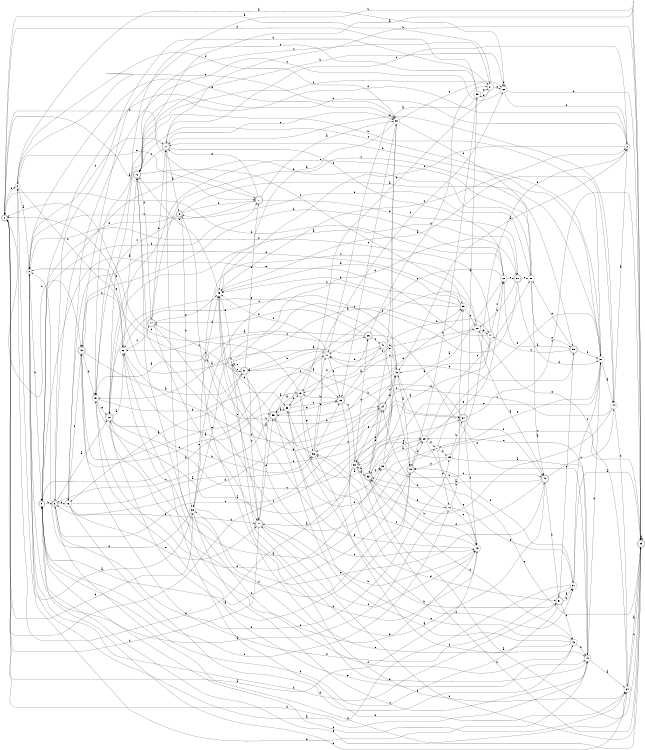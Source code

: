 digraph n50_9 {
__start0 [label="" shape="none"];

rankdir=LR;
size="8,5";

s0 [style="rounded,filled", color="black", fillcolor="white" shape="doublecircle", label="0"];
s1 [style="filled", color="black", fillcolor="white" shape="circle", label="1"];
s2 [style="filled", color="black", fillcolor="white" shape="circle", label="2"];
s3 [style="rounded,filled", color="black", fillcolor="white" shape="doublecircle", label="3"];
s4 [style="rounded,filled", color="black", fillcolor="white" shape="doublecircle", label="4"];
s5 [style="filled", color="black", fillcolor="white" shape="circle", label="5"];
s6 [style="rounded,filled", color="black", fillcolor="white" shape="doublecircle", label="6"];
s7 [style="filled", color="black", fillcolor="white" shape="circle", label="7"];
s8 [style="filled", color="black", fillcolor="white" shape="circle", label="8"];
s9 [style="rounded,filled", color="black", fillcolor="white" shape="doublecircle", label="9"];
s10 [style="filled", color="black", fillcolor="white" shape="circle", label="10"];
s11 [style="filled", color="black", fillcolor="white" shape="circle", label="11"];
s12 [style="rounded,filled", color="black", fillcolor="white" shape="doublecircle", label="12"];
s13 [style="filled", color="black", fillcolor="white" shape="circle", label="13"];
s14 [style="rounded,filled", color="black", fillcolor="white" shape="doublecircle", label="14"];
s15 [style="filled", color="black", fillcolor="white" shape="circle", label="15"];
s16 [style="filled", color="black", fillcolor="white" shape="circle", label="16"];
s17 [style="rounded,filled", color="black", fillcolor="white" shape="doublecircle", label="17"];
s18 [style="rounded,filled", color="black", fillcolor="white" shape="doublecircle", label="18"];
s19 [style="filled", color="black", fillcolor="white" shape="circle", label="19"];
s20 [style="filled", color="black", fillcolor="white" shape="circle", label="20"];
s21 [style="filled", color="black", fillcolor="white" shape="circle", label="21"];
s22 [style="filled", color="black", fillcolor="white" shape="circle", label="22"];
s23 [style="rounded,filled", color="black", fillcolor="white" shape="doublecircle", label="23"];
s24 [style="rounded,filled", color="black", fillcolor="white" shape="doublecircle", label="24"];
s25 [style="filled", color="black", fillcolor="white" shape="circle", label="25"];
s26 [style="rounded,filled", color="black", fillcolor="white" shape="doublecircle", label="26"];
s27 [style="rounded,filled", color="black", fillcolor="white" shape="doublecircle", label="27"];
s28 [style="filled", color="black", fillcolor="white" shape="circle", label="28"];
s29 [style="filled", color="black", fillcolor="white" shape="circle", label="29"];
s30 [style="rounded,filled", color="black", fillcolor="white" shape="doublecircle", label="30"];
s31 [style="filled", color="black", fillcolor="white" shape="circle", label="31"];
s32 [style="filled", color="black", fillcolor="white" shape="circle", label="32"];
s33 [style="filled", color="black", fillcolor="white" shape="circle", label="33"];
s34 [style="filled", color="black", fillcolor="white" shape="circle", label="34"];
s35 [style="rounded,filled", color="black", fillcolor="white" shape="doublecircle", label="35"];
s36 [style="filled", color="black", fillcolor="white" shape="circle", label="36"];
s37 [style="filled", color="black", fillcolor="white" shape="circle", label="37"];
s38 [style="filled", color="black", fillcolor="white" shape="circle", label="38"];
s39 [style="filled", color="black", fillcolor="white" shape="circle", label="39"];
s40 [style="filled", color="black", fillcolor="white" shape="circle", label="40"];
s41 [style="filled", color="black", fillcolor="white" shape="circle", label="41"];
s42 [style="rounded,filled", color="black", fillcolor="white" shape="doublecircle", label="42"];
s43 [style="filled", color="black", fillcolor="white" shape="circle", label="43"];
s44 [style="filled", color="black", fillcolor="white" shape="circle", label="44"];
s45 [style="rounded,filled", color="black", fillcolor="white" shape="doublecircle", label="45"];
s46 [style="filled", color="black", fillcolor="white" shape="circle", label="46"];
s47 [style="filled", color="black", fillcolor="white" shape="circle", label="47"];
s48 [style="filled", color="black", fillcolor="white" shape="circle", label="48"];
s49 [style="rounded,filled", color="black", fillcolor="white" shape="doublecircle", label="49"];
s50 [style="filled", color="black", fillcolor="white" shape="circle", label="50"];
s51 [style="rounded,filled", color="black", fillcolor="white" shape="doublecircle", label="51"];
s52 [style="filled", color="black", fillcolor="white" shape="circle", label="52"];
s53 [style="rounded,filled", color="black", fillcolor="white" shape="doublecircle", label="53"];
s54 [style="rounded,filled", color="black", fillcolor="white" shape="doublecircle", label="54"];
s55 [style="rounded,filled", color="black", fillcolor="white" shape="doublecircle", label="55"];
s56 [style="filled", color="black", fillcolor="white" shape="circle", label="56"];
s57 [style="rounded,filled", color="black", fillcolor="white" shape="doublecircle", label="57"];
s58 [style="filled", color="black", fillcolor="white" shape="circle", label="58"];
s59 [style="rounded,filled", color="black", fillcolor="white" shape="doublecircle", label="59"];
s60 [style="filled", color="black", fillcolor="white" shape="circle", label="60"];
s61 [style="rounded,filled", color="black", fillcolor="white" shape="doublecircle", label="61"];
s0 -> s27 [label="a"];
s0 -> s54 [label="b"];
s0 -> s42 [label="c"];
s0 -> s36 [label="d"];
s0 -> s5 [label="e"];
s1 -> s39 [label="a"];
s1 -> s30 [label="b"];
s1 -> s19 [label="c"];
s1 -> s0 [label="d"];
s1 -> s61 [label="e"];
s2 -> s48 [label="a"];
s2 -> s9 [label="b"];
s2 -> s17 [label="c"];
s2 -> s18 [label="d"];
s2 -> s46 [label="e"];
s3 -> s31 [label="a"];
s3 -> s36 [label="b"];
s3 -> s15 [label="c"];
s3 -> s27 [label="d"];
s3 -> s9 [label="e"];
s4 -> s15 [label="a"];
s4 -> s34 [label="b"];
s4 -> s26 [label="c"];
s4 -> s46 [label="d"];
s4 -> s8 [label="e"];
s5 -> s8 [label="a"];
s5 -> s22 [label="b"];
s5 -> s50 [label="c"];
s5 -> s50 [label="d"];
s5 -> s27 [label="e"];
s6 -> s18 [label="a"];
s6 -> s21 [label="b"];
s6 -> s48 [label="c"];
s6 -> s16 [label="d"];
s6 -> s25 [label="e"];
s7 -> s18 [label="a"];
s7 -> s25 [label="b"];
s7 -> s35 [label="c"];
s7 -> s10 [label="d"];
s7 -> s31 [label="e"];
s8 -> s40 [label="a"];
s8 -> s9 [label="b"];
s8 -> s17 [label="c"];
s8 -> s51 [label="d"];
s8 -> s50 [label="e"];
s9 -> s11 [label="a"];
s9 -> s6 [label="b"];
s9 -> s10 [label="c"];
s9 -> s27 [label="d"];
s9 -> s34 [label="e"];
s10 -> s8 [label="a"];
s10 -> s39 [label="b"];
s10 -> s19 [label="c"];
s10 -> s24 [label="d"];
s10 -> s37 [label="e"];
s11 -> s15 [label="a"];
s11 -> s61 [label="b"];
s11 -> s55 [label="c"];
s11 -> s46 [label="d"];
s11 -> s23 [label="e"];
s12 -> s35 [label="a"];
s12 -> s60 [label="b"];
s12 -> s39 [label="c"];
s12 -> s14 [label="d"];
s12 -> s45 [label="e"];
s13 -> s55 [label="a"];
s13 -> s20 [label="b"];
s13 -> s0 [label="c"];
s13 -> s51 [label="d"];
s13 -> s56 [label="e"];
s14 -> s57 [label="a"];
s14 -> s24 [label="b"];
s14 -> s59 [label="c"];
s14 -> s17 [label="d"];
s14 -> s46 [label="e"];
s15 -> s32 [label="a"];
s15 -> s33 [label="b"];
s15 -> s21 [label="c"];
s15 -> s32 [label="d"];
s15 -> s18 [label="e"];
s16 -> s56 [label="a"];
s16 -> s57 [label="b"];
s16 -> s42 [label="c"];
s16 -> s43 [label="d"];
s16 -> s57 [label="e"];
s17 -> s3 [label="a"];
s17 -> s35 [label="b"];
s17 -> s12 [label="c"];
s17 -> s28 [label="d"];
s17 -> s50 [label="e"];
s18 -> s22 [label="a"];
s18 -> s56 [label="b"];
s18 -> s54 [label="c"];
s18 -> s49 [label="d"];
s18 -> s40 [label="e"];
s19 -> s0 [label="a"];
s19 -> s53 [label="b"];
s19 -> s56 [label="c"];
s19 -> s22 [label="d"];
s19 -> s1 [label="e"];
s20 -> s45 [label="a"];
s20 -> s33 [label="b"];
s20 -> s4 [label="c"];
s20 -> s13 [label="d"];
s20 -> s47 [label="e"];
s21 -> s0 [label="a"];
s21 -> s13 [label="b"];
s21 -> s12 [label="c"];
s21 -> s38 [label="d"];
s21 -> s60 [label="e"];
s22 -> s12 [label="a"];
s22 -> s34 [label="b"];
s22 -> s14 [label="c"];
s22 -> s24 [label="d"];
s22 -> s54 [label="e"];
s23 -> s41 [label="a"];
s23 -> s13 [label="b"];
s23 -> s52 [label="c"];
s23 -> s37 [label="d"];
s23 -> s39 [label="e"];
s24 -> s61 [label="a"];
s24 -> s4 [label="b"];
s24 -> s56 [label="c"];
s24 -> s48 [label="d"];
s24 -> s52 [label="e"];
s25 -> s40 [label="a"];
s25 -> s54 [label="b"];
s25 -> s52 [label="c"];
s25 -> s49 [label="d"];
s25 -> s2 [label="e"];
s26 -> s22 [label="a"];
s26 -> s14 [label="b"];
s26 -> s41 [label="c"];
s26 -> s21 [label="d"];
s26 -> s40 [label="e"];
s27 -> s50 [label="a"];
s27 -> s30 [label="b"];
s27 -> s8 [label="c"];
s27 -> s0 [label="d"];
s27 -> s17 [label="e"];
s28 -> s48 [label="a"];
s28 -> s0 [label="b"];
s28 -> s30 [label="c"];
s28 -> s42 [label="d"];
s28 -> s11 [label="e"];
s29 -> s48 [label="a"];
s29 -> s19 [label="b"];
s29 -> s58 [label="c"];
s29 -> s7 [label="d"];
s29 -> s28 [label="e"];
s30 -> s18 [label="a"];
s30 -> s20 [label="b"];
s30 -> s36 [label="c"];
s30 -> s31 [label="d"];
s30 -> s58 [label="e"];
s31 -> s44 [label="a"];
s31 -> s12 [label="b"];
s31 -> s12 [label="c"];
s31 -> s17 [label="d"];
s31 -> s7 [label="e"];
s32 -> s29 [label="a"];
s32 -> s50 [label="b"];
s32 -> s45 [label="c"];
s32 -> s29 [label="d"];
s32 -> s10 [label="e"];
s33 -> s29 [label="a"];
s33 -> s51 [label="b"];
s33 -> s23 [label="c"];
s33 -> s26 [label="d"];
s33 -> s13 [label="e"];
s34 -> s35 [label="a"];
s34 -> s9 [label="b"];
s34 -> s35 [label="c"];
s34 -> s9 [label="d"];
s34 -> s20 [label="e"];
s35 -> s53 [label="a"];
s35 -> s15 [label="b"];
s35 -> s35 [label="c"];
s35 -> s6 [label="d"];
s35 -> s57 [label="e"];
s36 -> s5 [label="a"];
s36 -> s19 [label="b"];
s36 -> s40 [label="c"];
s36 -> s8 [label="d"];
s36 -> s4 [label="e"];
s37 -> s35 [label="a"];
s37 -> s0 [label="b"];
s37 -> s31 [label="c"];
s37 -> s42 [label="d"];
s37 -> s49 [label="e"];
s38 -> s11 [label="a"];
s38 -> s49 [label="b"];
s38 -> s42 [label="c"];
s38 -> s0 [label="d"];
s38 -> s21 [label="e"];
s39 -> s46 [label="a"];
s39 -> s46 [label="b"];
s39 -> s36 [label="c"];
s39 -> s16 [label="d"];
s39 -> s20 [label="e"];
s40 -> s34 [label="a"];
s40 -> s8 [label="b"];
s40 -> s29 [label="c"];
s40 -> s31 [label="d"];
s40 -> s36 [label="e"];
s41 -> s61 [label="a"];
s41 -> s47 [label="b"];
s41 -> s49 [label="c"];
s41 -> s11 [label="d"];
s41 -> s48 [label="e"];
s42 -> s61 [label="a"];
s42 -> s22 [label="b"];
s42 -> s55 [label="c"];
s42 -> s15 [label="d"];
s42 -> s23 [label="e"];
s43 -> s55 [label="a"];
s43 -> s40 [label="b"];
s43 -> s33 [label="c"];
s43 -> s17 [label="d"];
s43 -> s3 [label="e"];
s44 -> s2 [label="a"];
s44 -> s17 [label="b"];
s44 -> s24 [label="c"];
s44 -> s34 [label="d"];
s44 -> s56 [label="e"];
s45 -> s53 [label="a"];
s45 -> s51 [label="b"];
s45 -> s44 [label="c"];
s45 -> s53 [label="d"];
s45 -> s1 [label="e"];
s46 -> s44 [label="a"];
s46 -> s12 [label="b"];
s46 -> s2 [label="c"];
s46 -> s1 [label="d"];
s46 -> s57 [label="e"];
s47 -> s52 [label="a"];
s47 -> s8 [label="b"];
s47 -> s28 [label="c"];
s47 -> s53 [label="d"];
s47 -> s9 [label="e"];
s48 -> s49 [label="a"];
s48 -> s6 [label="b"];
s48 -> s22 [label="c"];
s48 -> s52 [label="d"];
s48 -> s18 [label="e"];
s49 -> s9 [label="a"];
s49 -> s15 [label="b"];
s49 -> s12 [label="c"];
s49 -> s29 [label="d"];
s49 -> s35 [label="e"];
s50 -> s46 [label="a"];
s50 -> s53 [label="b"];
s50 -> s23 [label="c"];
s50 -> s58 [label="d"];
s50 -> s60 [label="e"];
s51 -> s37 [label="a"];
s51 -> s37 [label="b"];
s51 -> s43 [label="c"];
s51 -> s9 [label="d"];
s51 -> s59 [label="e"];
s52 -> s57 [label="a"];
s52 -> s35 [label="b"];
s52 -> s26 [label="c"];
s52 -> s5 [label="d"];
s52 -> s53 [label="e"];
s53 -> s52 [label="a"];
s53 -> s43 [label="b"];
s53 -> s32 [label="c"];
s53 -> s24 [label="d"];
s53 -> s31 [label="e"];
s54 -> s38 [label="a"];
s54 -> s55 [label="b"];
s54 -> s35 [label="c"];
s54 -> s19 [label="d"];
s54 -> s45 [label="e"];
s55 -> s33 [label="a"];
s55 -> s7 [label="b"];
s55 -> s6 [label="c"];
s55 -> s46 [label="d"];
s55 -> s23 [label="e"];
s56 -> s46 [label="a"];
s56 -> s23 [label="b"];
s56 -> s60 [label="c"];
s56 -> s40 [label="d"];
s56 -> s11 [label="e"];
s57 -> s13 [label="a"];
s57 -> s19 [label="b"];
s57 -> s19 [label="c"];
s57 -> s0 [label="d"];
s57 -> s55 [label="e"];
s58 -> s45 [label="a"];
s58 -> s3 [label="b"];
s58 -> s59 [label="c"];
s58 -> s6 [label="d"];
s58 -> s18 [label="e"];
s59 -> s28 [label="a"];
s59 -> s31 [label="b"];
s59 -> s47 [label="c"];
s59 -> s11 [label="d"];
s59 -> s58 [label="e"];
s60 -> s5 [label="a"];
s60 -> s35 [label="b"];
s60 -> s16 [label="c"];
s60 -> s60 [label="d"];
s60 -> s2 [label="e"];
s61 -> s16 [label="a"];
s61 -> s27 [label="b"];
s61 -> s14 [label="c"];
s61 -> s57 [label="d"];
s61 -> s1 [label="e"];

}